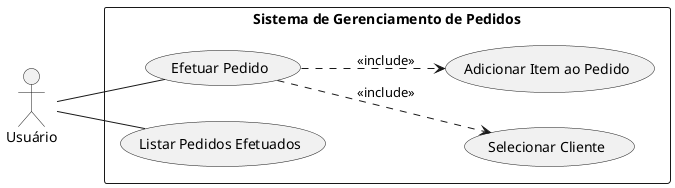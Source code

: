 @startuml
' Aparência do diagrama
left to right direction
skinparam packageStyle rectangle

' Ator do sistema
actor "Usuário" as user

' Delimitação do sistema
rectangle "Sistema de Gerenciamento de Pedidos" {
  usecase "Efetuar Pedido" as UC1
  usecase "Listar Pedidos Efetuados" as UC2
  usecase "Selecionar Cliente" as UC3
  usecase "Adicionar Item ao Pedido" as UC4
}

' Relacionamento do Ator com os Casos de Uso principais
user -- UC1
user -- UC2

' Relacionamento de inclusão (tarefas obrigatórias)
' Para efetuar um pedido, é obrigatório selecionar um cliente e adicionar itens.
UC1 ..> UC3 : <<include>>
UC1 ..> UC4 : <<include>>

@enduml
